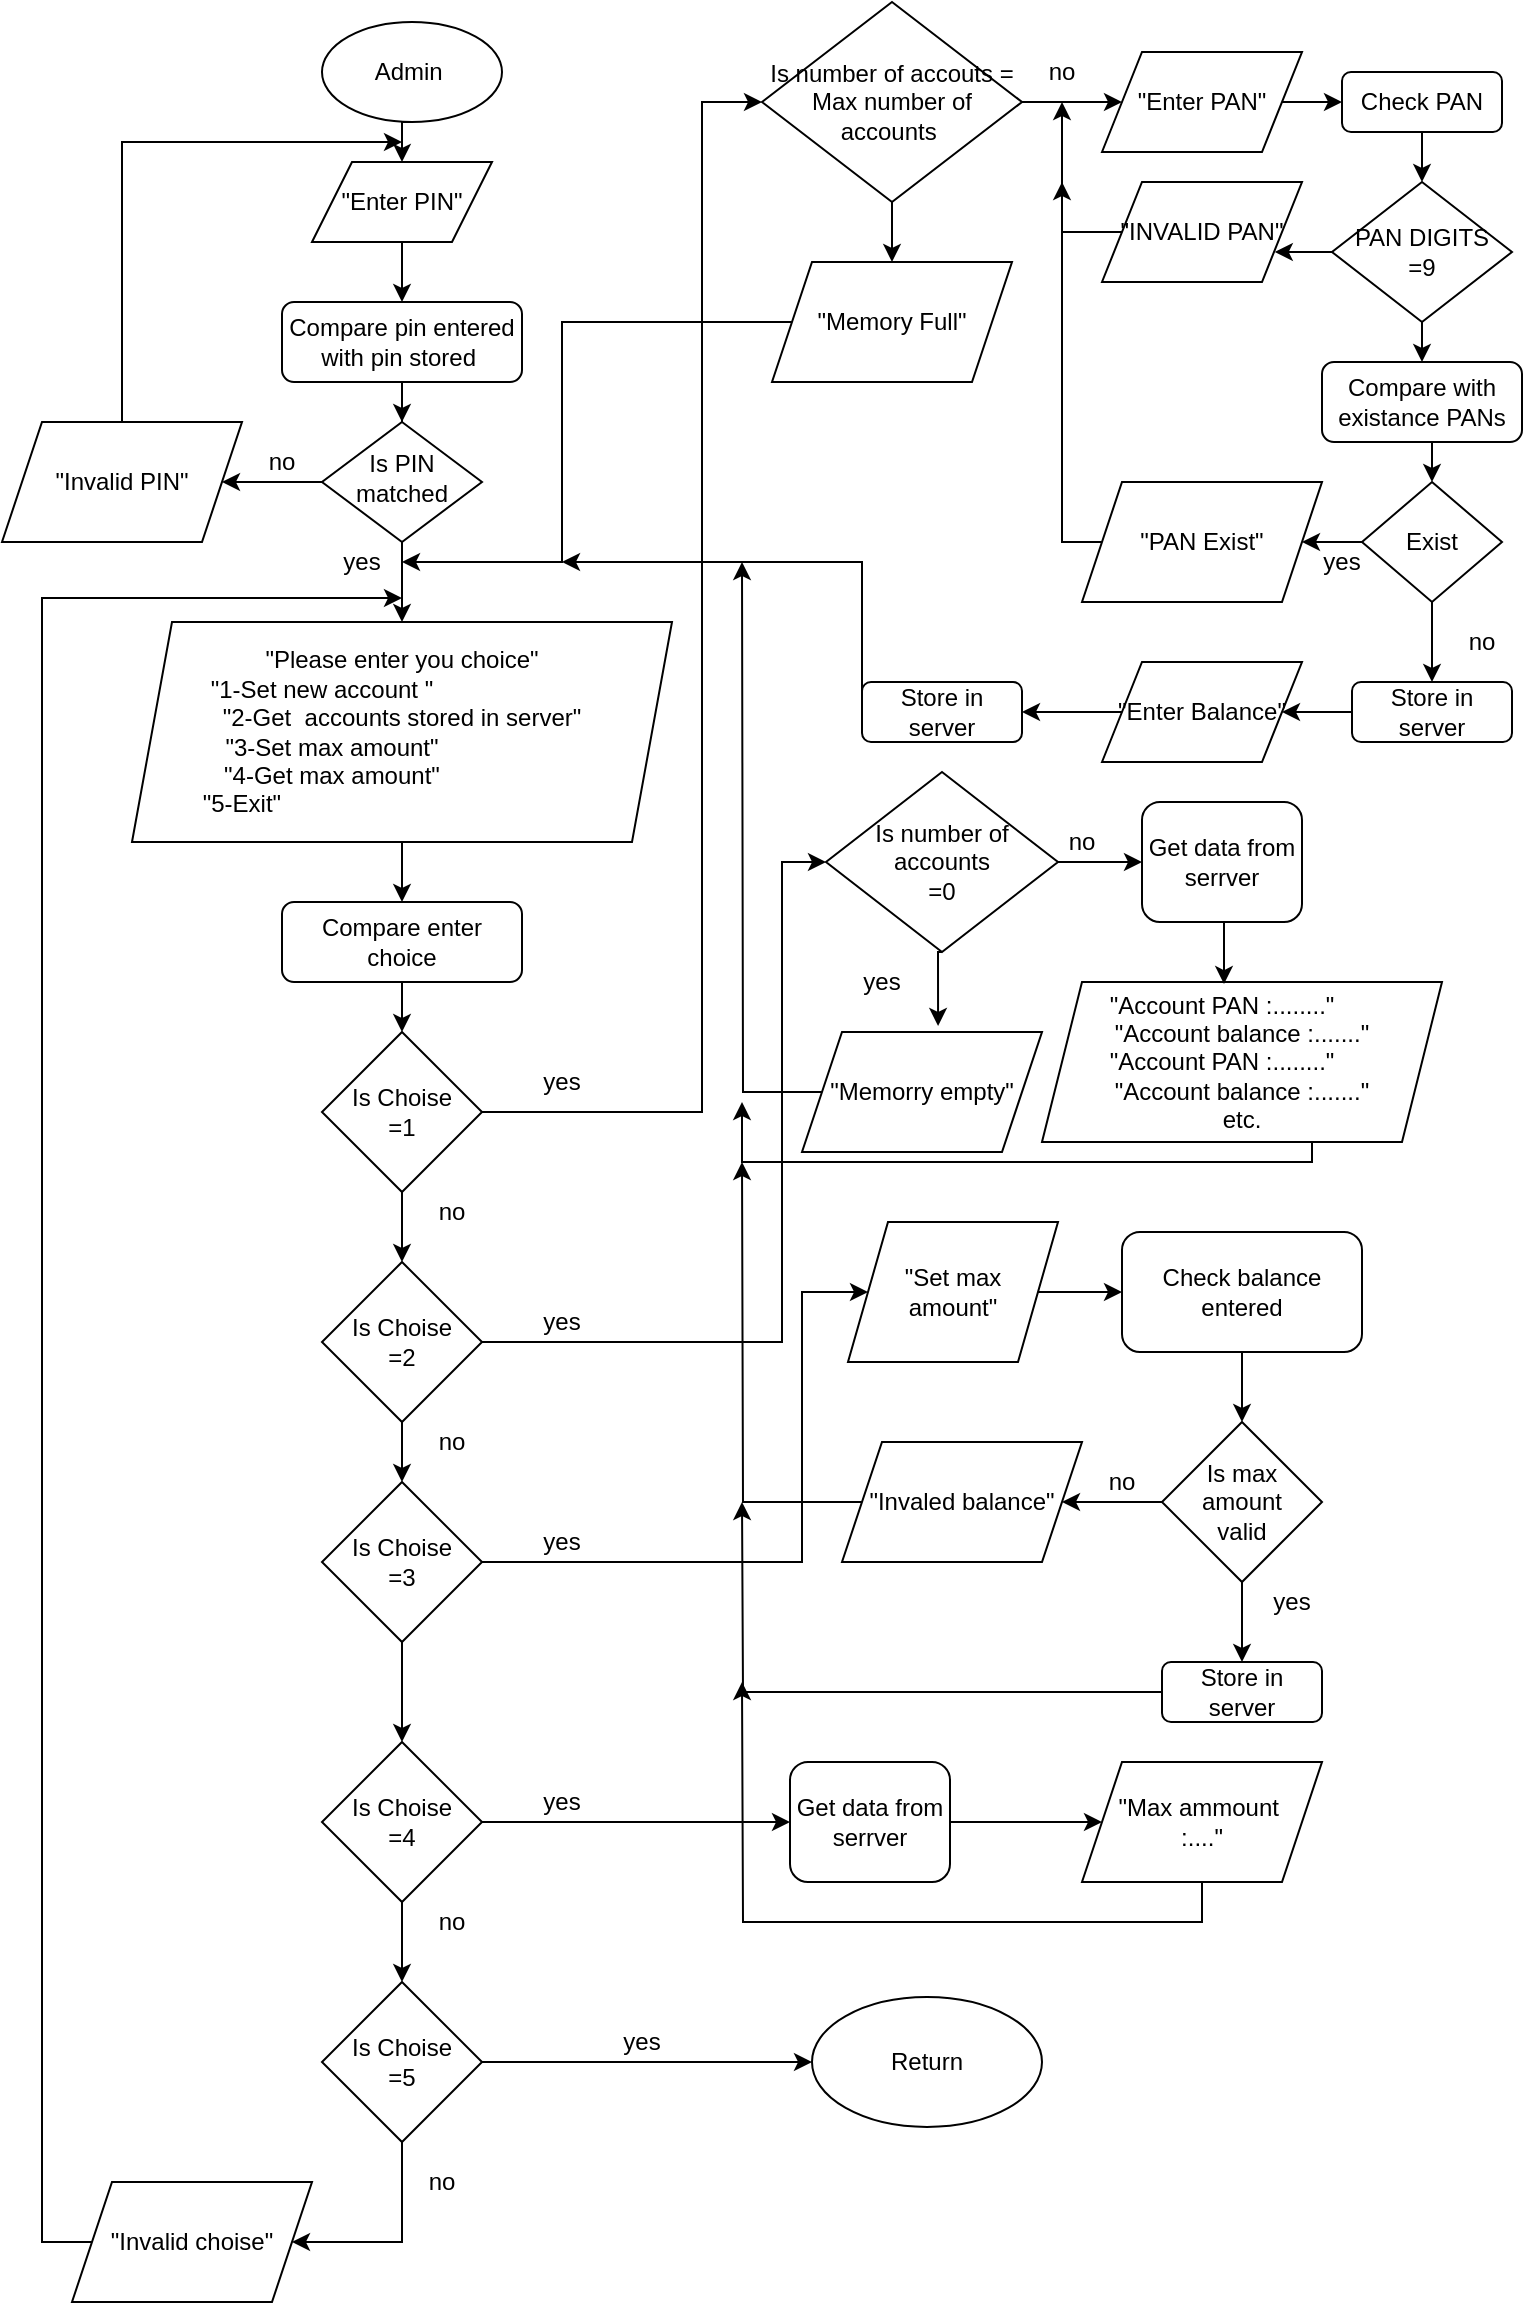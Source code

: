 <mxfile version="14.6.13" type="device"><diagram id="C5RBs43oDa-KdzZeNtuy" name="Page-1"><mxGraphModel dx="852" dy="1663" grid="1" gridSize="10" guides="1" tooltips="1" connect="1" arrows="1" fold="1" page="1" pageScale="1" pageWidth="827" pageHeight="1169" math="0" shadow="0"><root><mxCell id="WIyWlLk6GJQsqaUBKTNV-0"/><mxCell id="WIyWlLk6GJQsqaUBKTNV-1" parent="WIyWlLk6GJQsqaUBKTNV-0"/><mxCell id="lf4T5GbEoR9ZGWZgCjmP-6" style="edgeStyle=orthogonalEdgeStyle;rounded=0;orthogonalLoop=1;jettySize=auto;html=1;exitX=0.5;exitY=1;exitDx=0;exitDy=0;entryX=0.5;entryY=0;entryDx=0;entryDy=0;" parent="WIyWlLk6GJQsqaUBKTNV-1" source="WIyWlLk6GJQsqaUBKTNV-6" target="lf4T5GbEoR9ZGWZgCjmP-1" edge="1"><mxGeometry relative="1" as="geometry"/></mxCell><mxCell id="lf4T5GbEoR9ZGWZgCjmP-9" style="edgeStyle=orthogonalEdgeStyle;rounded=0;orthogonalLoop=1;jettySize=auto;html=1;exitX=0;exitY=0.5;exitDx=0;exitDy=0;entryX=1;entryY=0.5;entryDx=0;entryDy=0;" parent="WIyWlLk6GJQsqaUBKTNV-1" source="WIyWlLk6GJQsqaUBKTNV-6" target="lf4T5GbEoR9ZGWZgCjmP-8" edge="1"><mxGeometry relative="1" as="geometry"/></mxCell><mxCell id="WIyWlLk6GJQsqaUBKTNV-6" value="Is PIN &lt;br&gt;matched" style="rhombus;whiteSpace=wrap;html=1;shadow=0;fontFamily=Helvetica;fontSize=12;align=center;strokeWidth=1;spacing=6;spacingTop=-4;" parent="WIyWlLk6GJQsqaUBKTNV-1" vertex="1"><mxGeometry x="180" y="200" width="80" height="60" as="geometry"/></mxCell><mxCell id="lf4T5GbEoR9ZGWZgCjmP-5" style="edgeStyle=orthogonalEdgeStyle;rounded=0;orthogonalLoop=1;jettySize=auto;html=1;exitX=0.5;exitY=1;exitDx=0;exitDy=0;" parent="WIyWlLk6GJQsqaUBKTNV-1" source="WIyWlLk6GJQsqaUBKTNV-7" target="WIyWlLk6GJQsqaUBKTNV-6" edge="1"><mxGeometry relative="1" as="geometry"/></mxCell><mxCell id="WIyWlLk6GJQsqaUBKTNV-7" value="Compare pin entered with pin stored&amp;nbsp;" style="rounded=1;whiteSpace=wrap;html=1;fontSize=12;glass=0;strokeWidth=1;shadow=0;" parent="WIyWlLk6GJQsqaUBKTNV-1" vertex="1"><mxGeometry x="160" y="140" width="120" height="40" as="geometry"/></mxCell><mxCell id="lf4T5GbEoR9ZGWZgCjmP-16" style="edgeStyle=orthogonalEdgeStyle;rounded=0;orthogonalLoop=1;jettySize=auto;html=1;exitX=0.5;exitY=1;exitDx=0;exitDy=0;entryX=0.5;entryY=0;entryDx=0;entryDy=0;" parent="WIyWlLk6GJQsqaUBKTNV-1" source="WIyWlLk6GJQsqaUBKTNV-11" target="lf4T5GbEoR9ZGWZgCjmP-15" edge="1"><mxGeometry relative="1" as="geometry"/></mxCell><mxCell id="WIyWlLk6GJQsqaUBKTNV-11" value="Compare enter choice" style="rounded=1;whiteSpace=wrap;html=1;fontSize=12;glass=0;strokeWidth=1;shadow=0;" parent="WIyWlLk6GJQsqaUBKTNV-1" vertex="1"><mxGeometry x="160" y="440" width="120" height="40" as="geometry"/></mxCell><mxCell id="lf4T5GbEoR9ZGWZgCjmP-3" style="edgeStyle=orthogonalEdgeStyle;rounded=0;orthogonalLoop=1;jettySize=auto;html=1;exitX=0.5;exitY=1;exitDx=0;exitDy=0;entryX=0.5;entryY=0;entryDx=0;entryDy=0;" parent="WIyWlLk6GJQsqaUBKTNV-1" source="lf4T5GbEoR9ZGWZgCjmP-0" target="lf4T5GbEoR9ZGWZgCjmP-2" edge="1"><mxGeometry relative="1" as="geometry"/></mxCell><mxCell id="lf4T5GbEoR9ZGWZgCjmP-0" value="Admin&amp;nbsp;" style="ellipse;whiteSpace=wrap;html=1;" parent="WIyWlLk6GJQsqaUBKTNV-1" vertex="1"><mxGeometry x="180" width="90" height="50" as="geometry"/></mxCell><mxCell id="lf4T5GbEoR9ZGWZgCjmP-14" style="edgeStyle=orthogonalEdgeStyle;rounded=0;orthogonalLoop=1;jettySize=auto;html=1;exitX=0.5;exitY=1;exitDx=0;exitDy=0;entryX=0.5;entryY=0;entryDx=0;entryDy=0;" parent="WIyWlLk6GJQsqaUBKTNV-1" source="lf4T5GbEoR9ZGWZgCjmP-1" target="WIyWlLk6GJQsqaUBKTNV-11" edge="1"><mxGeometry relative="1" as="geometry"/></mxCell><mxCell id="lf4T5GbEoR9ZGWZgCjmP-1" value="&quot;Please enter you choice&quot;&lt;br&gt;&quot;1-Set new account &quot;&amp;nbsp; &amp;nbsp; &amp;nbsp; &amp;nbsp; &amp;nbsp; &amp;nbsp; &amp;nbsp; &amp;nbsp; &amp;nbsp; &amp;nbsp; &amp;nbsp; &amp;nbsp;&amp;nbsp;&lt;br&gt;&quot;2-Get&amp;nbsp; accounts stored in server&quot;&lt;br&gt;&quot;3-Set max amount&quot;&amp;nbsp; &amp;nbsp; &amp;nbsp; &amp;nbsp; &amp;nbsp; &amp;nbsp; &amp;nbsp; &amp;nbsp; &amp;nbsp; &amp;nbsp; &amp;nbsp;&lt;br&gt;&quot;4-Get max amount&quot;&amp;nbsp; &amp;nbsp; &amp;nbsp; &amp;nbsp; &amp;nbsp; &amp;nbsp; &amp;nbsp; &amp;nbsp; &amp;nbsp; &amp;nbsp; &amp;nbsp;&lt;br&gt;&quot;5-Exit&quot;&amp;nbsp; &amp;nbsp; &amp;nbsp; &amp;nbsp; &amp;nbsp; &amp;nbsp; &amp;nbsp; &amp;nbsp; &amp;nbsp; &amp;nbsp; &amp;nbsp; &amp;nbsp; &amp;nbsp; &amp;nbsp; &amp;nbsp; &amp;nbsp; &amp;nbsp; &amp;nbsp; &amp;nbsp; &amp;nbsp; &amp;nbsp; &amp;nbsp; &amp;nbsp; &amp;nbsp;&amp;nbsp;" style="shape=parallelogram;perimeter=parallelogramPerimeter;whiteSpace=wrap;html=1;fixedSize=1;" parent="WIyWlLk6GJQsqaUBKTNV-1" vertex="1"><mxGeometry x="85" y="300" width="270" height="110" as="geometry"/></mxCell><mxCell id="lf4T5GbEoR9ZGWZgCjmP-4" style="edgeStyle=orthogonalEdgeStyle;rounded=0;orthogonalLoop=1;jettySize=auto;html=1;exitX=0.5;exitY=1;exitDx=0;exitDy=0;entryX=0.5;entryY=0;entryDx=0;entryDy=0;" parent="WIyWlLk6GJQsqaUBKTNV-1" source="lf4T5GbEoR9ZGWZgCjmP-2" target="WIyWlLk6GJQsqaUBKTNV-7" edge="1"><mxGeometry relative="1" as="geometry"/></mxCell><mxCell id="lf4T5GbEoR9ZGWZgCjmP-2" value="&quot;Enter PIN&quot;" style="shape=parallelogram;perimeter=parallelogramPerimeter;whiteSpace=wrap;html=1;fixedSize=1;" parent="WIyWlLk6GJQsqaUBKTNV-1" vertex="1"><mxGeometry x="175" y="70" width="90" height="40" as="geometry"/></mxCell><mxCell id="lf4T5GbEoR9ZGWZgCjmP-7" value="yes" style="text;html=1;strokeColor=none;fillColor=none;align=center;verticalAlign=middle;whiteSpace=wrap;rounded=0;" parent="WIyWlLk6GJQsqaUBKTNV-1" vertex="1"><mxGeometry x="180" y="260" width="40" height="20" as="geometry"/></mxCell><mxCell id="lf4T5GbEoR9ZGWZgCjmP-12" style="edgeStyle=orthogonalEdgeStyle;rounded=0;orthogonalLoop=1;jettySize=auto;html=1;exitX=0.5;exitY=0;exitDx=0;exitDy=0;" parent="WIyWlLk6GJQsqaUBKTNV-1" source="lf4T5GbEoR9ZGWZgCjmP-8" edge="1"><mxGeometry relative="1" as="geometry"><mxPoint x="220" y="60" as="targetPoint"/><Array as="points"><mxPoint x="80" y="60"/></Array></mxGeometry></mxCell><mxCell id="lf4T5GbEoR9ZGWZgCjmP-8" value="&quot;Invalid PIN&quot;" style="shape=parallelogram;perimeter=parallelogramPerimeter;whiteSpace=wrap;html=1;fixedSize=1;" parent="WIyWlLk6GJQsqaUBKTNV-1" vertex="1"><mxGeometry x="20" y="200" width="120" height="60" as="geometry"/></mxCell><mxCell id="lf4T5GbEoR9ZGWZgCjmP-11" value="no" style="text;html=1;strokeColor=none;fillColor=none;align=center;verticalAlign=middle;whiteSpace=wrap;rounded=0;" parent="WIyWlLk6GJQsqaUBKTNV-1" vertex="1"><mxGeometry x="140" y="210" width="40" height="20" as="geometry"/></mxCell><mxCell id="lf4T5GbEoR9ZGWZgCjmP-23" style="edgeStyle=orthogonalEdgeStyle;rounded=0;orthogonalLoop=1;jettySize=auto;html=1;exitX=1;exitY=0.5;exitDx=0;exitDy=0;entryX=0;entryY=0.5;entryDx=0;entryDy=0;" parent="WIyWlLk6GJQsqaUBKTNV-1" source="lf4T5GbEoR9ZGWZgCjmP-15" target="lf4T5GbEoR9ZGWZgCjmP-32" edge="1"><mxGeometry relative="1" as="geometry"><mxPoint x="470" y="40" as="targetPoint"/><Array as="points"><mxPoint x="370" y="545"/><mxPoint x="370" y="40"/></Array></mxGeometry></mxCell><mxCell id="lf4T5GbEoR9ZGWZgCjmP-24" style="edgeStyle=orthogonalEdgeStyle;rounded=0;orthogonalLoop=1;jettySize=auto;html=1;exitX=0.5;exitY=1;exitDx=0;exitDy=0;entryX=0.5;entryY=0;entryDx=0;entryDy=0;" parent="WIyWlLk6GJQsqaUBKTNV-1" source="lf4T5GbEoR9ZGWZgCjmP-15" target="lf4T5GbEoR9ZGWZgCjmP-18" edge="1"><mxGeometry relative="1" as="geometry"><mxPoint x="220" y="640" as="targetPoint"/></mxGeometry></mxCell><mxCell id="lf4T5GbEoR9ZGWZgCjmP-15" value="Is Choise&lt;br&gt;=1" style="rhombus;whiteSpace=wrap;html=1;" parent="WIyWlLk6GJQsqaUBKTNV-1" vertex="1"><mxGeometry x="180" y="505" width="80" height="80" as="geometry"/></mxCell><mxCell id="lf4T5GbEoR9ZGWZgCjmP-25" style="edgeStyle=orthogonalEdgeStyle;rounded=0;orthogonalLoop=1;jettySize=auto;html=1;exitX=0.5;exitY=1;exitDx=0;exitDy=0;entryX=0.5;entryY=0;entryDx=0;entryDy=0;" parent="WIyWlLk6GJQsqaUBKTNV-1" source="lf4T5GbEoR9ZGWZgCjmP-18" target="lf4T5GbEoR9ZGWZgCjmP-19" edge="1"><mxGeometry relative="1" as="geometry"/></mxCell><mxCell id="lf4T5GbEoR9ZGWZgCjmP-77" style="edgeStyle=orthogonalEdgeStyle;rounded=0;orthogonalLoop=1;jettySize=auto;html=1;exitX=1;exitY=0.5;exitDx=0;exitDy=0;entryX=0;entryY=0.5;entryDx=0;entryDy=0;" parent="WIyWlLk6GJQsqaUBKTNV-1" source="lf4T5GbEoR9ZGWZgCjmP-18" target="lf4T5GbEoR9ZGWZgCjmP-79" edge="1"><mxGeometry relative="1" as="geometry"><mxPoint x="410" y="420" as="targetPoint"/><Array as="points"><mxPoint x="410" y="660"/><mxPoint x="410" y="420"/><mxPoint x="432" y="420"/></Array></mxGeometry></mxCell><mxCell id="lf4T5GbEoR9ZGWZgCjmP-18" value="Is Choise&lt;br&gt;=2" style="rhombus;whiteSpace=wrap;html=1;" parent="WIyWlLk6GJQsqaUBKTNV-1" vertex="1"><mxGeometry x="180" y="620" width="80" height="80" as="geometry"/></mxCell><mxCell id="lf4T5GbEoR9ZGWZgCjmP-26" style="edgeStyle=orthogonalEdgeStyle;rounded=0;orthogonalLoop=1;jettySize=auto;html=1;exitX=0.5;exitY=1;exitDx=0;exitDy=0;" parent="WIyWlLk6GJQsqaUBKTNV-1" source="lf4T5GbEoR9ZGWZgCjmP-19" target="lf4T5GbEoR9ZGWZgCjmP-20" edge="1"><mxGeometry relative="1" as="geometry"/></mxCell><mxCell id="lf4T5GbEoR9ZGWZgCjmP-90" style="edgeStyle=orthogonalEdgeStyle;rounded=0;orthogonalLoop=1;jettySize=auto;html=1;exitX=1;exitY=0.5;exitDx=0;exitDy=0;entryX=0;entryY=0.5;entryDx=0;entryDy=0;" parent="WIyWlLk6GJQsqaUBKTNV-1" source="lf4T5GbEoR9ZGWZgCjmP-19" target="lf4T5GbEoR9ZGWZgCjmP-91" edge="1"><mxGeometry relative="1" as="geometry"><mxPoint x="440" y="630" as="targetPoint"/><Array as="points"><mxPoint x="420" y="770"/><mxPoint x="420" y="635"/></Array></mxGeometry></mxCell><mxCell id="lf4T5GbEoR9ZGWZgCjmP-19" value="Is Choise&lt;br&gt;=3" style="rhombus;whiteSpace=wrap;html=1;" parent="WIyWlLk6GJQsqaUBKTNV-1" vertex="1"><mxGeometry x="180" y="730" width="80" height="80" as="geometry"/></mxCell><mxCell id="lf4T5GbEoR9ZGWZgCjmP-27" style="edgeStyle=orthogonalEdgeStyle;rounded=0;orthogonalLoop=1;jettySize=auto;html=1;exitX=0.5;exitY=1;exitDx=0;exitDy=0;entryX=0.5;entryY=0;entryDx=0;entryDy=0;" parent="WIyWlLk6GJQsqaUBKTNV-1" source="lf4T5GbEoR9ZGWZgCjmP-20" target="lf4T5GbEoR9ZGWZgCjmP-21" edge="1"><mxGeometry relative="1" as="geometry"/></mxCell><mxCell id="lf4T5GbEoR9ZGWZgCjmP-111" style="edgeStyle=orthogonalEdgeStyle;rounded=0;orthogonalLoop=1;jettySize=auto;html=1;exitX=1;exitY=0.5;exitDx=0;exitDy=0;entryX=0;entryY=0.5;entryDx=0;entryDy=0;" parent="WIyWlLk6GJQsqaUBKTNV-1" source="lf4T5GbEoR9ZGWZgCjmP-20" target="lf4T5GbEoR9ZGWZgCjmP-110" edge="1"><mxGeometry relative="1" as="geometry"/></mxCell><mxCell id="lf4T5GbEoR9ZGWZgCjmP-20" value="Is Choise&lt;br&gt;=4" style="rhombus;whiteSpace=wrap;html=1;" parent="WIyWlLk6GJQsqaUBKTNV-1" vertex="1"><mxGeometry x="180" y="860" width="80" height="80" as="geometry"/></mxCell><mxCell id="lf4T5GbEoR9ZGWZgCjmP-121" style="edgeStyle=orthogonalEdgeStyle;rounded=0;orthogonalLoop=1;jettySize=auto;html=1;exitX=1;exitY=0.5;exitDx=0;exitDy=0;entryX=0;entryY=0.5;entryDx=0;entryDy=0;" parent="WIyWlLk6GJQsqaUBKTNV-1" source="lf4T5GbEoR9ZGWZgCjmP-21" target="lf4T5GbEoR9ZGWZgCjmP-122" edge="1"><mxGeometry relative="1" as="geometry"><mxPoint x="390" y="1020" as="targetPoint"/></mxGeometry></mxCell><mxCell id="lf4T5GbEoR9ZGWZgCjmP-123" style="edgeStyle=orthogonalEdgeStyle;rounded=0;orthogonalLoop=1;jettySize=auto;html=1;exitX=0.5;exitY=1;exitDx=0;exitDy=0;entryX=1;entryY=0.5;entryDx=0;entryDy=0;" parent="WIyWlLk6GJQsqaUBKTNV-1" source="lf4T5GbEoR9ZGWZgCjmP-21" target="lf4T5GbEoR9ZGWZgCjmP-127" edge="1"><mxGeometry relative="1" as="geometry"><mxPoint x="220" y="1120" as="targetPoint"/><Array as="points"><mxPoint x="220" y="1110"/></Array></mxGeometry></mxCell><mxCell id="lf4T5GbEoR9ZGWZgCjmP-21" value="Is Choise&lt;br&gt;=5" style="rhombus;whiteSpace=wrap;html=1;" parent="WIyWlLk6GJQsqaUBKTNV-1" vertex="1"><mxGeometry x="180" y="980" width="80" height="80" as="geometry"/></mxCell><mxCell id="lf4T5GbEoR9ZGWZgCjmP-45" style="edgeStyle=orthogonalEdgeStyle;rounded=0;orthogonalLoop=1;jettySize=auto;html=1;exitX=0.5;exitY=1;exitDx=0;exitDy=0;entryX=0.5;entryY=0;entryDx=0;entryDy=0;" parent="WIyWlLk6GJQsqaUBKTNV-1" source="lf4T5GbEoR9ZGWZgCjmP-31" target="lf4T5GbEoR9ZGWZgCjmP-46" edge="1"><mxGeometry relative="1" as="geometry"><mxPoint x="730" y="190" as="targetPoint"/></mxGeometry></mxCell><mxCell id="lf4T5GbEoR9ZGWZgCjmP-52" style="edgeStyle=orthogonalEdgeStyle;rounded=0;orthogonalLoop=1;jettySize=auto;html=1;exitX=0;exitY=0.5;exitDx=0;exitDy=0;entryX=1;entryY=0.75;entryDx=0;entryDy=0;" parent="WIyWlLk6GJQsqaUBKTNV-1" source="lf4T5GbEoR9ZGWZgCjmP-31" target="lf4T5GbEoR9ZGWZgCjmP-51" edge="1"><mxGeometry relative="1" as="geometry"/></mxCell><mxCell id="lf4T5GbEoR9ZGWZgCjmP-31" value="PAN DIGITS&lt;br&gt;=9" style="rhombus;whiteSpace=wrap;html=1;" parent="WIyWlLk6GJQsqaUBKTNV-1" vertex="1"><mxGeometry x="685" y="80" width="90" height="70" as="geometry"/></mxCell><mxCell id="lf4T5GbEoR9ZGWZgCjmP-33" style="edgeStyle=orthogonalEdgeStyle;rounded=0;orthogonalLoop=1;jettySize=auto;html=1;exitX=0.5;exitY=1;exitDx=0;exitDy=0;" parent="WIyWlLk6GJQsqaUBKTNV-1" source="lf4T5GbEoR9ZGWZgCjmP-32" target="lf4T5GbEoR9ZGWZgCjmP-34" edge="1"><mxGeometry relative="1" as="geometry"><mxPoint x="535" y="150" as="targetPoint"/></mxGeometry></mxCell><mxCell id="lf4T5GbEoR9ZGWZgCjmP-43" style="edgeStyle=orthogonalEdgeStyle;rounded=0;orthogonalLoop=1;jettySize=auto;html=1;exitX=1;exitY=0.5;exitDx=0;exitDy=0;" parent="WIyWlLk6GJQsqaUBKTNV-1" source="lf4T5GbEoR9ZGWZgCjmP-32" target="lf4T5GbEoR9ZGWZgCjmP-38" edge="1"><mxGeometry relative="1" as="geometry"/></mxCell><mxCell id="lf4T5GbEoR9ZGWZgCjmP-32" value="Is number of accouts = Max number of accounts&amp;nbsp;" style="rhombus;whiteSpace=wrap;html=1;" parent="WIyWlLk6GJQsqaUBKTNV-1" vertex="1"><mxGeometry x="400" y="-10" width="130" height="100" as="geometry"/></mxCell><mxCell id="lf4T5GbEoR9ZGWZgCjmP-36" style="edgeStyle=orthogonalEdgeStyle;rounded=0;orthogonalLoop=1;jettySize=auto;html=1;exitX=0;exitY=0.5;exitDx=0;exitDy=0;entryX=1;entryY=0.5;entryDx=0;entryDy=0;" parent="WIyWlLk6GJQsqaUBKTNV-1" source="lf4T5GbEoR9ZGWZgCjmP-34" target="lf4T5GbEoR9ZGWZgCjmP-7" edge="1"><mxGeometry relative="1" as="geometry"><mxPoint x="320" y="150" as="targetPoint"/><Array as="points"><mxPoint x="300" y="150"/><mxPoint x="300" y="270"/></Array></mxGeometry></mxCell><mxCell id="lf4T5GbEoR9ZGWZgCjmP-34" value="&quot;Memory Full&quot;" style="shape=parallelogram;perimeter=parallelogramPerimeter;whiteSpace=wrap;html=1;fixedSize=1;" parent="WIyWlLk6GJQsqaUBKTNV-1" vertex="1"><mxGeometry x="405" y="120" width="120" height="60" as="geometry"/></mxCell><mxCell id="lf4T5GbEoR9ZGWZgCjmP-37" value="no" style="text;html=1;strokeColor=none;fillColor=none;align=center;verticalAlign=middle;whiteSpace=wrap;rounded=0;" parent="WIyWlLk6GJQsqaUBKTNV-1" vertex="1"><mxGeometry x="530" y="15" width="40" height="20" as="geometry"/></mxCell><mxCell id="lf4T5GbEoR9ZGWZgCjmP-41" style="edgeStyle=orthogonalEdgeStyle;rounded=0;orthogonalLoop=1;jettySize=auto;html=1;exitX=1;exitY=0.5;exitDx=0;exitDy=0;entryX=0;entryY=0.5;entryDx=0;entryDy=0;" parent="WIyWlLk6GJQsqaUBKTNV-1" source="lf4T5GbEoR9ZGWZgCjmP-38" target="lf4T5GbEoR9ZGWZgCjmP-40" edge="1"><mxGeometry relative="1" as="geometry"/></mxCell><mxCell id="lf4T5GbEoR9ZGWZgCjmP-38" value="&quot;Enter PAN&quot;" style="shape=parallelogram;perimeter=parallelogramPerimeter;whiteSpace=wrap;html=1;fixedSize=1;" parent="WIyWlLk6GJQsqaUBKTNV-1" vertex="1"><mxGeometry x="570" y="15" width="100" height="50" as="geometry"/></mxCell><mxCell id="lf4T5GbEoR9ZGWZgCjmP-42" style="edgeStyle=orthogonalEdgeStyle;rounded=0;orthogonalLoop=1;jettySize=auto;html=1;exitX=0.5;exitY=1;exitDx=0;exitDy=0;" parent="WIyWlLk6GJQsqaUBKTNV-1" source="lf4T5GbEoR9ZGWZgCjmP-40" target="lf4T5GbEoR9ZGWZgCjmP-31" edge="1"><mxGeometry relative="1" as="geometry"/></mxCell><mxCell id="lf4T5GbEoR9ZGWZgCjmP-40" value="Check PAN" style="rounded=1;whiteSpace=wrap;html=1;" parent="WIyWlLk6GJQsqaUBKTNV-1" vertex="1"><mxGeometry x="690" y="25" width="80" height="30" as="geometry"/></mxCell><mxCell id="lf4T5GbEoR9ZGWZgCjmP-56" style="edgeStyle=orthogonalEdgeStyle;rounded=0;orthogonalLoop=1;jettySize=auto;html=1;exitX=0.5;exitY=1;exitDx=0;exitDy=0;entryX=0.5;entryY=0;entryDx=0;entryDy=0;" parent="WIyWlLk6GJQsqaUBKTNV-1" source="lf4T5GbEoR9ZGWZgCjmP-46" target="lf4T5GbEoR9ZGWZgCjmP-55" edge="1"><mxGeometry relative="1" as="geometry"/></mxCell><mxCell id="lf4T5GbEoR9ZGWZgCjmP-46" value="Compare with existance PANs" style="rounded=1;whiteSpace=wrap;html=1;" parent="WIyWlLk6GJQsqaUBKTNV-1" vertex="1"><mxGeometry x="680" y="170" width="100" height="40" as="geometry"/></mxCell><mxCell id="lf4T5GbEoR9ZGWZgCjmP-50" style="edgeStyle=orthogonalEdgeStyle;rounded=0;orthogonalLoop=1;jettySize=auto;html=1;exitX=0.5;exitY=1;exitDx=0;exitDy=0;" parent="WIyWlLk6GJQsqaUBKTNV-1" source="lf4T5GbEoR9ZGWZgCjmP-37" target="lf4T5GbEoR9ZGWZgCjmP-37" edge="1"><mxGeometry relative="1" as="geometry"/></mxCell><mxCell id="lf4T5GbEoR9ZGWZgCjmP-54" style="edgeStyle=orthogonalEdgeStyle;rounded=0;orthogonalLoop=1;jettySize=auto;html=1;exitX=0;exitY=0.5;exitDx=0;exitDy=0;" parent="WIyWlLk6GJQsqaUBKTNV-1" source="lf4T5GbEoR9ZGWZgCjmP-51" edge="1"><mxGeometry relative="1" as="geometry"><mxPoint x="550" y="40" as="targetPoint"/></mxGeometry></mxCell><mxCell id="lf4T5GbEoR9ZGWZgCjmP-51" value="&quot;INVALID PAN&quot;" style="shape=parallelogram;perimeter=parallelogramPerimeter;whiteSpace=wrap;html=1;fixedSize=1;" parent="WIyWlLk6GJQsqaUBKTNV-1" vertex="1"><mxGeometry x="570" y="80" width="100" height="50" as="geometry"/></mxCell><mxCell id="lf4T5GbEoR9ZGWZgCjmP-58" style="edgeStyle=orthogonalEdgeStyle;rounded=0;orthogonalLoop=1;jettySize=auto;html=1;exitX=0;exitY=0.5;exitDx=0;exitDy=0;entryX=1;entryY=0.5;entryDx=0;entryDy=0;" parent="WIyWlLk6GJQsqaUBKTNV-1" source="lf4T5GbEoR9ZGWZgCjmP-55" target="lf4T5GbEoR9ZGWZgCjmP-57" edge="1"><mxGeometry relative="1" as="geometry"/></mxCell><mxCell id="lf4T5GbEoR9ZGWZgCjmP-66" style="edgeStyle=orthogonalEdgeStyle;rounded=0;orthogonalLoop=1;jettySize=auto;html=1;exitX=0.5;exitY=1;exitDx=0;exitDy=0;entryX=0.5;entryY=0;entryDx=0;entryDy=0;" parent="WIyWlLk6GJQsqaUBKTNV-1" source="lf4T5GbEoR9ZGWZgCjmP-55" target="lf4T5GbEoR9ZGWZgCjmP-64" edge="1"><mxGeometry relative="1" as="geometry"><mxPoint x="730" y="330" as="targetPoint"/></mxGeometry></mxCell><mxCell id="lf4T5GbEoR9ZGWZgCjmP-55" value="Exist" style="rhombus;whiteSpace=wrap;html=1;" parent="WIyWlLk6GJQsqaUBKTNV-1" vertex="1"><mxGeometry x="700" y="230" width="70" height="60" as="geometry"/></mxCell><mxCell id="lf4T5GbEoR9ZGWZgCjmP-59" style="edgeStyle=orthogonalEdgeStyle;rounded=0;orthogonalLoop=1;jettySize=auto;html=1;exitX=0;exitY=0.5;exitDx=0;exitDy=0;" parent="WIyWlLk6GJQsqaUBKTNV-1" source="lf4T5GbEoR9ZGWZgCjmP-57" edge="1"><mxGeometry relative="1" as="geometry"><mxPoint x="550" y="80" as="targetPoint"/><Array as="points"><mxPoint x="550" y="260"/></Array></mxGeometry></mxCell><mxCell id="lf4T5GbEoR9ZGWZgCjmP-57" value="&quot;PAN Exist&quot;" style="shape=parallelogram;perimeter=parallelogramPerimeter;whiteSpace=wrap;html=1;fixedSize=1;" parent="WIyWlLk6GJQsqaUBKTNV-1" vertex="1"><mxGeometry x="560" y="230" width="120" height="60" as="geometry"/></mxCell><mxCell id="lf4T5GbEoR9ZGWZgCjmP-60" value="yes" style="text;html=1;strokeColor=none;fillColor=none;align=center;verticalAlign=middle;whiteSpace=wrap;rounded=0;" parent="WIyWlLk6GJQsqaUBKTNV-1" vertex="1"><mxGeometry x="670" y="260" width="40" height="20" as="geometry"/></mxCell><mxCell id="lf4T5GbEoR9ZGWZgCjmP-72" style="edgeStyle=orthogonalEdgeStyle;rounded=0;orthogonalLoop=1;jettySize=auto;html=1;exitX=0;exitY=0.5;exitDx=0;exitDy=0;entryX=1;entryY=0.5;entryDx=0;entryDy=0;" parent="WIyWlLk6GJQsqaUBKTNV-1" source="lf4T5GbEoR9ZGWZgCjmP-64" target="lf4T5GbEoR9ZGWZgCjmP-68" edge="1"><mxGeometry relative="1" as="geometry"/></mxCell><mxCell id="lf4T5GbEoR9ZGWZgCjmP-64" value="Store in server" style="rounded=1;whiteSpace=wrap;html=1;" parent="WIyWlLk6GJQsqaUBKTNV-1" vertex="1"><mxGeometry x="695" y="330" width="80" height="30" as="geometry"/></mxCell><mxCell id="lf4T5GbEoR9ZGWZgCjmP-67" value="no" style="text;html=1;strokeColor=none;fillColor=none;align=center;verticalAlign=middle;whiteSpace=wrap;rounded=0;" parent="WIyWlLk6GJQsqaUBKTNV-1" vertex="1"><mxGeometry x="740" y="300" width="40" height="20" as="geometry"/></mxCell><mxCell id="lf4T5GbEoR9ZGWZgCjmP-73" style="edgeStyle=orthogonalEdgeStyle;rounded=0;orthogonalLoop=1;jettySize=auto;html=1;exitX=0;exitY=0.5;exitDx=0;exitDy=0;entryX=1;entryY=0.5;entryDx=0;entryDy=0;" parent="WIyWlLk6GJQsqaUBKTNV-1" source="lf4T5GbEoR9ZGWZgCjmP-68" target="lf4T5GbEoR9ZGWZgCjmP-70" edge="1"><mxGeometry relative="1" as="geometry"/></mxCell><mxCell id="lf4T5GbEoR9ZGWZgCjmP-68" value="&quot;Enter Balance&quot;" style="shape=parallelogram;perimeter=parallelogramPerimeter;whiteSpace=wrap;html=1;fixedSize=1;" parent="WIyWlLk6GJQsqaUBKTNV-1" vertex="1"><mxGeometry x="570" y="320" width="100" height="50" as="geometry"/></mxCell><mxCell id="lf4T5GbEoR9ZGWZgCjmP-75" style="edgeStyle=orthogonalEdgeStyle;rounded=0;orthogonalLoop=1;jettySize=auto;html=1;exitX=0;exitY=0.5;exitDx=0;exitDy=0;" parent="WIyWlLk6GJQsqaUBKTNV-1" source="lf4T5GbEoR9ZGWZgCjmP-70" edge="1"><mxGeometry relative="1" as="geometry"><mxPoint x="300" y="270" as="targetPoint"/><Array as="points"><mxPoint x="450" y="270"/></Array></mxGeometry></mxCell><mxCell id="lf4T5GbEoR9ZGWZgCjmP-70" value="Store in server" style="rounded=1;whiteSpace=wrap;html=1;" parent="WIyWlLk6GJQsqaUBKTNV-1" vertex="1"><mxGeometry x="450" y="330" width="80" height="30" as="geometry"/></mxCell><mxCell id="lf4T5GbEoR9ZGWZgCjmP-76" value="yes" style="text;html=1;strokeColor=none;fillColor=none;align=center;verticalAlign=middle;whiteSpace=wrap;rounded=0;" parent="WIyWlLk6GJQsqaUBKTNV-1" vertex="1"><mxGeometry x="280" y="520" width="40" height="20" as="geometry"/></mxCell><mxCell id="lf4T5GbEoR9ZGWZgCjmP-86" style="edgeStyle=orthogonalEdgeStyle;rounded=0;orthogonalLoop=1;jettySize=auto;html=1;exitX=0.5;exitY=1;exitDx=0;exitDy=0;" parent="WIyWlLk6GJQsqaUBKTNV-1" source="lf4T5GbEoR9ZGWZgCjmP-78" edge="1"><mxGeometry relative="1" as="geometry"><mxPoint x="390" y="540" as="targetPoint"/><Array as="points"><mxPoint x="675" y="570"/><mxPoint x="390" y="570"/></Array></mxGeometry></mxCell><mxCell id="lf4T5GbEoR9ZGWZgCjmP-78" value="&quot;Account PAN :........&quot;&amp;nbsp; &amp;nbsp; &amp;nbsp;&amp;nbsp;&lt;br&gt;&quot;Account balance :.......&quot;&lt;br&gt;&quot;Account PAN :........&quot;&amp;nbsp; &amp;nbsp; &amp;nbsp;&amp;nbsp;&lt;br&gt;&quot;Account balance :.......&quot;&lt;br&gt;etc." style="shape=parallelogram;perimeter=parallelogramPerimeter;whiteSpace=wrap;html=1;fixedSize=1;" parent="WIyWlLk6GJQsqaUBKTNV-1" vertex="1"><mxGeometry x="540" y="480" width="200" height="80" as="geometry"/></mxCell><mxCell id="lf4T5GbEoR9ZGWZgCjmP-81" style="edgeStyle=orthogonalEdgeStyle;rounded=0;orthogonalLoop=1;jettySize=auto;html=1;exitX=0.5;exitY=1;exitDx=0;exitDy=0;entryX=0.567;entryY=-0.05;entryDx=0;entryDy=0;entryPerimeter=0;" parent="WIyWlLk6GJQsqaUBKTNV-1" source="lf4T5GbEoR9ZGWZgCjmP-79" target="lf4T5GbEoR9ZGWZgCjmP-82" edge="1"><mxGeometry relative="1" as="geometry"><mxPoint x="490" y="510" as="targetPoint"/></mxGeometry></mxCell><mxCell id="lf4T5GbEoR9ZGWZgCjmP-108" style="edgeStyle=orthogonalEdgeStyle;rounded=0;orthogonalLoop=1;jettySize=auto;html=1;exitX=1;exitY=0.5;exitDx=0;exitDy=0;entryX=0;entryY=0.5;entryDx=0;entryDy=0;" parent="WIyWlLk6GJQsqaUBKTNV-1" source="lf4T5GbEoR9ZGWZgCjmP-79" target="lf4T5GbEoR9ZGWZgCjmP-107" edge="1"><mxGeometry relative="1" as="geometry"/></mxCell><mxCell id="lf4T5GbEoR9ZGWZgCjmP-79" value="Is number of accounts&lt;br&gt;=0" style="rhombus;whiteSpace=wrap;html=1;" parent="WIyWlLk6GJQsqaUBKTNV-1" vertex="1"><mxGeometry x="432" y="375" width="116" height="90" as="geometry"/></mxCell><mxCell id="lf4T5GbEoR9ZGWZgCjmP-83" style="edgeStyle=orthogonalEdgeStyle;rounded=0;orthogonalLoop=1;jettySize=auto;html=1;exitX=0;exitY=0.5;exitDx=0;exitDy=0;" parent="WIyWlLk6GJQsqaUBKTNV-1" source="lf4T5GbEoR9ZGWZgCjmP-82" edge="1"><mxGeometry relative="1" as="geometry"><mxPoint x="390" y="270" as="targetPoint"/></mxGeometry></mxCell><mxCell id="lf4T5GbEoR9ZGWZgCjmP-82" value="&quot;Memorry empty&quot;" style="shape=parallelogram;perimeter=parallelogramPerimeter;whiteSpace=wrap;html=1;fixedSize=1;" parent="WIyWlLk6GJQsqaUBKTNV-1" vertex="1"><mxGeometry x="420" y="505" width="120" height="60" as="geometry"/></mxCell><mxCell id="lf4T5GbEoR9ZGWZgCjmP-84" value="yes" style="text;html=1;strokeColor=none;fillColor=none;align=center;verticalAlign=middle;whiteSpace=wrap;rounded=0;" parent="WIyWlLk6GJQsqaUBKTNV-1" vertex="1"><mxGeometry x="440" y="470" width="40" height="20" as="geometry"/></mxCell><mxCell id="lf4T5GbEoR9ZGWZgCjmP-87" value="yes" style="text;html=1;strokeColor=none;fillColor=none;align=center;verticalAlign=middle;whiteSpace=wrap;rounded=0;" parent="WIyWlLk6GJQsqaUBKTNV-1" vertex="1"><mxGeometry x="280" y="640" width="40" height="20" as="geometry"/></mxCell><mxCell id="lf4T5GbEoR9ZGWZgCjmP-88" value="no" style="text;html=1;strokeColor=none;fillColor=none;align=center;verticalAlign=middle;whiteSpace=wrap;rounded=0;" parent="WIyWlLk6GJQsqaUBKTNV-1" vertex="1"><mxGeometry x="225" y="585" width="40" height="20" as="geometry"/></mxCell><mxCell id="lf4T5GbEoR9ZGWZgCjmP-89" value="no" style="text;html=1;strokeColor=none;fillColor=none;align=center;verticalAlign=middle;whiteSpace=wrap;rounded=0;" parent="WIyWlLk6GJQsqaUBKTNV-1" vertex="1"><mxGeometry x="225" y="700" width="40" height="20" as="geometry"/></mxCell><mxCell id="lf4T5GbEoR9ZGWZgCjmP-94" style="edgeStyle=orthogonalEdgeStyle;rounded=0;orthogonalLoop=1;jettySize=auto;html=1;exitX=1;exitY=0.5;exitDx=0;exitDy=0;entryX=0;entryY=0.5;entryDx=0;entryDy=0;" parent="WIyWlLk6GJQsqaUBKTNV-1" source="lf4T5GbEoR9ZGWZgCjmP-91" target="lf4T5GbEoR9ZGWZgCjmP-93" edge="1"><mxGeometry relative="1" as="geometry"/></mxCell><mxCell id="lf4T5GbEoR9ZGWZgCjmP-91" value="&quot;Set max &lt;br&gt;amount&quot;" style="shape=parallelogram;perimeter=parallelogramPerimeter;whiteSpace=wrap;html=1;fixedSize=1;" parent="WIyWlLk6GJQsqaUBKTNV-1" vertex="1"><mxGeometry x="443" y="600" width="105" height="70" as="geometry"/></mxCell><mxCell id="lf4T5GbEoR9ZGWZgCjmP-92" value="yes" style="text;html=1;strokeColor=none;fillColor=none;align=center;verticalAlign=middle;whiteSpace=wrap;rounded=0;" parent="WIyWlLk6GJQsqaUBKTNV-1" vertex="1"><mxGeometry x="280" y="750" width="40" height="20" as="geometry"/></mxCell><mxCell id="lf4T5GbEoR9ZGWZgCjmP-96" style="edgeStyle=orthogonalEdgeStyle;rounded=0;orthogonalLoop=1;jettySize=auto;html=1;exitX=0.5;exitY=1;exitDx=0;exitDy=0;" parent="WIyWlLk6GJQsqaUBKTNV-1" source="lf4T5GbEoR9ZGWZgCjmP-93" target="lf4T5GbEoR9ZGWZgCjmP-95" edge="1"><mxGeometry relative="1" as="geometry"/></mxCell><mxCell id="lf4T5GbEoR9ZGWZgCjmP-93" value="Check balance entered" style="rounded=1;whiteSpace=wrap;html=1;" parent="WIyWlLk6GJQsqaUBKTNV-1" vertex="1"><mxGeometry x="580" y="605" width="120" height="60" as="geometry"/></mxCell><mxCell id="lf4T5GbEoR9ZGWZgCjmP-100" style="edgeStyle=orthogonalEdgeStyle;rounded=0;orthogonalLoop=1;jettySize=auto;html=1;exitX=0;exitY=0.5;exitDx=0;exitDy=0;entryX=1;entryY=0.5;entryDx=0;entryDy=0;" parent="WIyWlLk6GJQsqaUBKTNV-1" source="lf4T5GbEoR9ZGWZgCjmP-95" target="lf4T5GbEoR9ZGWZgCjmP-98" edge="1"><mxGeometry relative="1" as="geometry"/></mxCell><mxCell id="lf4T5GbEoR9ZGWZgCjmP-104" style="edgeStyle=orthogonalEdgeStyle;rounded=0;orthogonalLoop=1;jettySize=auto;html=1;exitX=0.5;exitY=1;exitDx=0;exitDy=0;entryX=0.5;entryY=0;entryDx=0;entryDy=0;" parent="WIyWlLk6GJQsqaUBKTNV-1" source="lf4T5GbEoR9ZGWZgCjmP-95" target="lf4T5GbEoR9ZGWZgCjmP-103" edge="1"><mxGeometry relative="1" as="geometry"/></mxCell><mxCell id="lf4T5GbEoR9ZGWZgCjmP-95" value="Is max amount&lt;br&gt;valid" style="rhombus;whiteSpace=wrap;html=1;" parent="WIyWlLk6GJQsqaUBKTNV-1" vertex="1"><mxGeometry x="600" y="700" width="80" height="80" as="geometry"/></mxCell><mxCell id="lf4T5GbEoR9ZGWZgCjmP-99" style="edgeStyle=orthogonalEdgeStyle;rounded=0;orthogonalLoop=1;jettySize=auto;html=1;exitX=0;exitY=0.5;exitDx=0;exitDy=0;" parent="WIyWlLk6GJQsqaUBKTNV-1" source="lf4T5GbEoR9ZGWZgCjmP-98" edge="1"><mxGeometry relative="1" as="geometry"><mxPoint x="390" y="570" as="targetPoint"/></mxGeometry></mxCell><mxCell id="lf4T5GbEoR9ZGWZgCjmP-98" value="&quot;Invaled balance&quot;" style="shape=parallelogram;perimeter=parallelogramPerimeter;whiteSpace=wrap;html=1;fixedSize=1;" parent="WIyWlLk6GJQsqaUBKTNV-1" vertex="1"><mxGeometry x="440" y="710" width="120" height="60" as="geometry"/></mxCell><mxCell id="lf4T5GbEoR9ZGWZgCjmP-101" value="yes" style="text;html=1;strokeColor=none;fillColor=none;align=center;verticalAlign=middle;whiteSpace=wrap;rounded=0;" parent="WIyWlLk6GJQsqaUBKTNV-1" vertex="1"><mxGeometry x="645" y="780" width="40" height="20" as="geometry"/></mxCell><mxCell id="lf4T5GbEoR9ZGWZgCjmP-102" value="no" style="text;html=1;strokeColor=none;fillColor=none;align=center;verticalAlign=middle;whiteSpace=wrap;rounded=0;" parent="WIyWlLk6GJQsqaUBKTNV-1" vertex="1"><mxGeometry x="560" y="720" width="40" height="20" as="geometry"/></mxCell><mxCell id="lf4T5GbEoR9ZGWZgCjmP-105" style="edgeStyle=orthogonalEdgeStyle;rounded=0;orthogonalLoop=1;jettySize=auto;html=1;exitX=0;exitY=0.5;exitDx=0;exitDy=0;" parent="WIyWlLk6GJQsqaUBKTNV-1" source="lf4T5GbEoR9ZGWZgCjmP-103" edge="1"><mxGeometry relative="1" as="geometry"><mxPoint x="390" y="740" as="targetPoint"/></mxGeometry></mxCell><mxCell id="lf4T5GbEoR9ZGWZgCjmP-103" value="Store in server" style="rounded=1;whiteSpace=wrap;html=1;" parent="WIyWlLk6GJQsqaUBKTNV-1" vertex="1"><mxGeometry x="600" y="820" width="80" height="30" as="geometry"/></mxCell><mxCell id="lf4T5GbEoR9ZGWZgCjmP-106" value="no" style="text;html=1;strokeColor=none;fillColor=none;align=center;verticalAlign=middle;whiteSpace=wrap;rounded=0;" parent="WIyWlLk6GJQsqaUBKTNV-1" vertex="1"><mxGeometry x="225" y="940" width="40" height="20" as="geometry"/></mxCell><mxCell id="lf4T5GbEoR9ZGWZgCjmP-109" style="edgeStyle=orthogonalEdgeStyle;rounded=0;orthogonalLoop=1;jettySize=auto;html=1;exitX=0.5;exitY=1;exitDx=0;exitDy=0;entryX=0.455;entryY=0.013;entryDx=0;entryDy=0;entryPerimeter=0;" parent="WIyWlLk6GJQsqaUBKTNV-1" source="lf4T5GbEoR9ZGWZgCjmP-107" target="lf4T5GbEoR9ZGWZgCjmP-78" edge="1"><mxGeometry relative="1" as="geometry"/></mxCell><mxCell id="lf4T5GbEoR9ZGWZgCjmP-107" value="Get data from serrver" style="rounded=1;whiteSpace=wrap;html=1;" parent="WIyWlLk6GJQsqaUBKTNV-1" vertex="1"><mxGeometry x="590" y="390" width="80" height="60" as="geometry"/></mxCell><mxCell id="lf4T5GbEoR9ZGWZgCjmP-118" style="edgeStyle=orthogonalEdgeStyle;rounded=0;orthogonalLoop=1;jettySize=auto;html=1;exitX=1;exitY=0.5;exitDx=0;exitDy=0;entryX=0;entryY=0.5;entryDx=0;entryDy=0;" parent="WIyWlLk6GJQsqaUBKTNV-1" source="lf4T5GbEoR9ZGWZgCjmP-110" target="lf4T5GbEoR9ZGWZgCjmP-117" edge="1"><mxGeometry relative="1" as="geometry"/></mxCell><mxCell id="lf4T5GbEoR9ZGWZgCjmP-110" value="Get data from serrver" style="rounded=1;whiteSpace=wrap;html=1;" parent="WIyWlLk6GJQsqaUBKTNV-1" vertex="1"><mxGeometry x="414" y="870" width="80" height="60" as="geometry"/></mxCell><mxCell id="lf4T5GbEoR9ZGWZgCjmP-112" value="yes" style="text;html=1;strokeColor=none;fillColor=none;align=center;verticalAlign=middle;whiteSpace=wrap;rounded=0;" parent="WIyWlLk6GJQsqaUBKTNV-1" vertex="1"><mxGeometry x="280" y="880" width="40" height="20" as="geometry"/></mxCell><mxCell id="lf4T5GbEoR9ZGWZgCjmP-116" value="no" style="text;html=1;strokeColor=none;fillColor=none;align=center;verticalAlign=middle;whiteSpace=wrap;rounded=0;" parent="WIyWlLk6GJQsqaUBKTNV-1" vertex="1"><mxGeometry x="540" y="400" width="40" height="20" as="geometry"/></mxCell><mxCell id="lf4T5GbEoR9ZGWZgCjmP-120" style="edgeStyle=orthogonalEdgeStyle;rounded=0;orthogonalLoop=1;jettySize=auto;html=1;exitX=0.5;exitY=1;exitDx=0;exitDy=0;" parent="WIyWlLk6GJQsqaUBKTNV-1" source="lf4T5GbEoR9ZGWZgCjmP-117" edge="1"><mxGeometry relative="1" as="geometry"><mxPoint x="390" y="830" as="targetPoint"/></mxGeometry></mxCell><mxCell id="lf4T5GbEoR9ZGWZgCjmP-117" value="&quot;Max ammount&amp;nbsp;&lt;br&gt;:....&quot;" style="shape=parallelogram;perimeter=parallelogramPerimeter;whiteSpace=wrap;html=1;fixedSize=1;" parent="WIyWlLk6GJQsqaUBKTNV-1" vertex="1"><mxGeometry x="560" y="870" width="120" height="60" as="geometry"/></mxCell><mxCell id="lf4T5GbEoR9ZGWZgCjmP-122" value="Return" style="ellipse;whiteSpace=wrap;html=1;" parent="WIyWlLk6GJQsqaUBKTNV-1" vertex="1"><mxGeometry x="425" y="987.5" width="115" height="65" as="geometry"/></mxCell><mxCell id="lf4T5GbEoR9ZGWZgCjmP-125" value="yes" style="text;html=1;strokeColor=none;fillColor=none;align=center;verticalAlign=middle;whiteSpace=wrap;rounded=0;" parent="WIyWlLk6GJQsqaUBKTNV-1" vertex="1"><mxGeometry x="320" y="1000" width="40" height="20" as="geometry"/></mxCell><mxCell id="lf4T5GbEoR9ZGWZgCjmP-126" value="no" style="text;html=1;strokeColor=none;fillColor=none;align=center;verticalAlign=middle;whiteSpace=wrap;rounded=0;" parent="WIyWlLk6GJQsqaUBKTNV-1" vertex="1"><mxGeometry x="220" y="1070" width="40" height="20" as="geometry"/></mxCell><mxCell id="lf4T5GbEoR9ZGWZgCjmP-131" style="edgeStyle=orthogonalEdgeStyle;rounded=0;orthogonalLoop=1;jettySize=auto;html=1;exitX=0;exitY=0.5;exitDx=0;exitDy=0;" parent="WIyWlLk6GJQsqaUBKTNV-1" source="lf4T5GbEoR9ZGWZgCjmP-127" edge="1"><mxGeometry relative="1" as="geometry"><mxPoint x="220" y="288" as="targetPoint"/><Array as="points"><mxPoint x="40" y="1110"/><mxPoint x="40" y="288"/></Array></mxGeometry></mxCell><mxCell id="lf4T5GbEoR9ZGWZgCjmP-127" value="&quot;Invalid choise&quot;" style="shape=parallelogram;perimeter=parallelogramPerimeter;whiteSpace=wrap;html=1;fixedSize=1;" parent="WIyWlLk6GJQsqaUBKTNV-1" vertex="1"><mxGeometry x="55" y="1080" width="120" height="60" as="geometry"/></mxCell></root></mxGraphModel></diagram></mxfile>